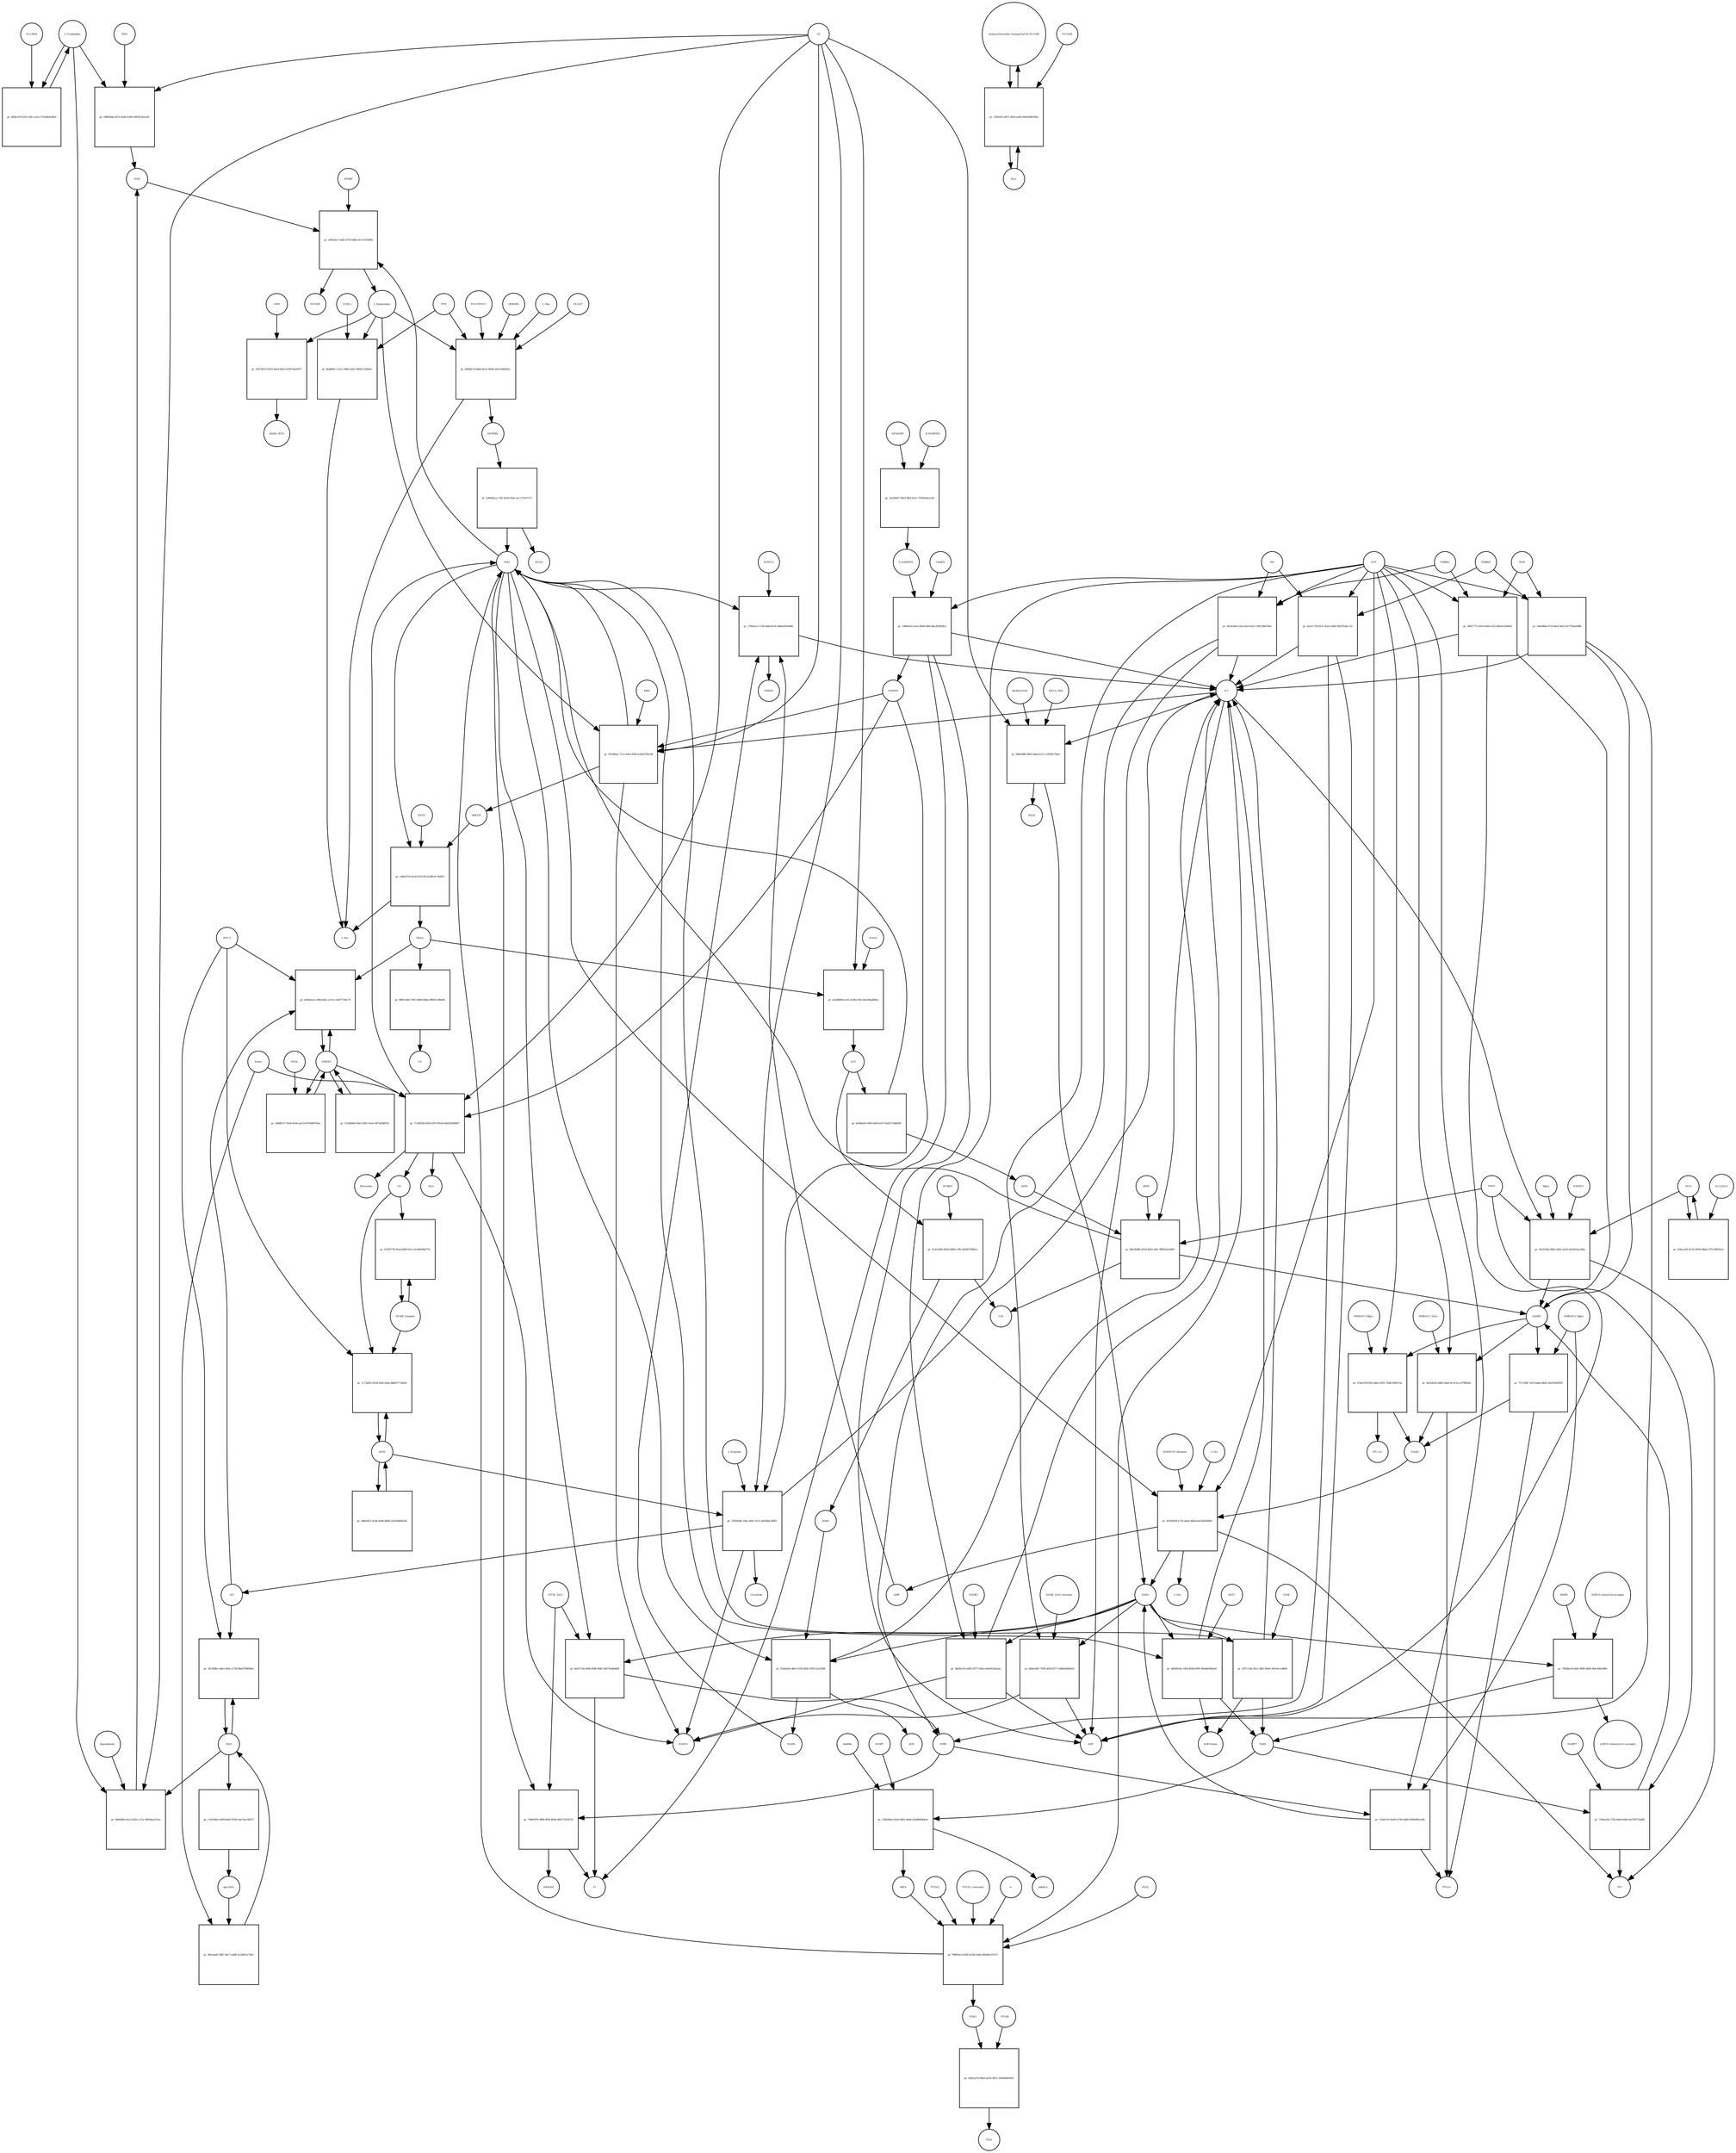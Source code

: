 strict digraph  {
"L-Tryptophan" [annotation="urn_miriam_obo.chebi_CHEBI%3A57912", bipartite=0, cls="simple chemical", fontsize=4, label="L-Tryptophan", shape=circle];
"pr_dfb4c470-4331-45fc-ae1a-f742482b28e9" [annotation="", bipartite=1, cls=process, fontsize=4, label="pr_dfb4c470-4331-45fc-ae1a-f742482b28e9", shape=square];
SLC36A4 [annotation=urn_miriam_uniprot_Q6YBV0, bipartite=0, cls=macromolecule, fontsize=4, label=SLC36A4, shape=circle];
"pr_188f2b6e-d57e-4a94-b308-5963b7eb2a30" [annotation="", bipartite=1, cls=process, fontsize=4, label="pr_188f2b6e-d57e-4a94-b308-5963b7eb2a30", shape=square];
NFK [annotation="urn_miriam_obo.chebi_CHEBI%3A18377", bipartite=0, cls="simple chemical", fontsize=4, label=NFK, shape=circle];
IDO2 [annotation=urn_miriam_uniprot_Q6ZQW0, bipartite=0, cls=macromolecule, fontsize=4, label=IDO2, shape=circle];
O2 [annotation="urn_miriam_obo.chebi_CHEBI%3A15379", bipartite=0, cls="simple chemical", fontsize=4, label=O2, shape=circle];
"pr_fdde680a-0ac5-42b1-a71a-56058aa1f7ae" [annotation="", bipartite=1, cls=process, fontsize=4, label="pr_fdde680a-0ac5-42b1-a71a-56058aa1f7ae", shape=square];
IDO1 [annotation=urn_miriam_uniprot_P14902, bipartite=0, cls=complex, fontsize=4, label=IDO1, shape=circle];
Epacadostat [annotation="", bipartite=0, cls="simple chemical", fontsize=4, label=Epacadostat, shape=circle];
"pr_ef6424a7-3e82-4759-b4fb-2fc1c915fd94" [annotation="", bipartite=1, cls=process, fontsize=4, label="pr_ef6424a7-3e82-4759-b4fb-2fc1c915fd94", shape=square];
"L-Kynurenine" [annotation="urn_miriam_obo.chebi_CHEBI%3A16946", bipartite=0, cls="simple chemical", fontsize=4, label="L-Kynurenine", shape=circle];
AFMID [annotation=urn_miriam_uniprot_Q63HM1, bipartite=0, cls=macromolecule, fontsize=4, label=AFMID, shape=circle];
H2O [annotation="urn_miriam_obo.chebi_CHEBI%3A15377", bipartite=0, cls="simple chemical", fontsize=4, label=H2O, shape=circle];
HCOOH [annotation="urn_miriam_obo.chebi_CHEBI%3A30751", bipartite=0, cls="simple chemical", fontsize=4, label=HCOOH, shape=circle];
"pr_0282bc1f-bda8-4ee2-9646-eb21ed4b43ec" [annotation="", bipartite=1, cls=process, fontsize=4, label="pr_0282bc1f-bda8-4ee2-9646-eb21ed4b43ec", shape=square];
"AP-DOBu" [annotation="urn_miriam_obo.chebi_CHEBI%3A17442", bipartite=0, cls="simple chemical", fontsize=4, label="AP-DOBu", shape=circle];
"PXLP-KYAT1" [annotation="urn_miriam_uniprot_Q16773|urn_miriam_obo.chebi_CHEBI%3A18405", bipartite=0, cls="complex multimer", fontsize=4, label="PXLP-KYAT1", shape=circle];
I3PROPA [annotation="urn_miriam_obo.chebi_CHEBI%3A43580", bipartite=0, cls=macromolecule, fontsize=4, label=I3PROPA, shape=circle];
"L-Phe" [annotation="urn_miriam_obo.chebi_CHEBI%3A58095", bipartite=0, cls="simple chemical", fontsize=4, label="L-Phe", shape=circle];
I3LACT [annotation="urn_miriam_obo.chebi_CHEBI%3A55528", bipartite=0, cls=macromolecule, fontsize=4, label=I3LACT, shape=circle];
PYR [annotation="urn_miriam_obo.chebi_CHEBI%3A15361", bipartite=0, cls="simple chemical", fontsize=4, label=PYR, shape=circle];
"L-Ala" [annotation="urn_miriam_obo.chebi_CHEBI%3A57972", bipartite=0, cls="simple chemical", fontsize=4, label="L-Ala", shape=circle];
"pr_bed8b9c7-e2c2-4df0-ad2a-390d17a2b0a5" [annotation="", bipartite=1, cls=process, fontsize=4, label="pr_bed8b9c7-e2c2-4df0-ad2a-390d17a2b0a5", shape=square];
CCBL2 [annotation=urn_miriam_uniprot_Q6YP21, bipartite=0, cls="macromolecule multimer", fontsize=4, label=CCBL2, shape=circle];
"pr_43802bca-c782-4534-920c-4cc172107217" [annotation="", bipartite=1, cls=process, fontsize=4, label="pr_43802bca-c782-4534-920c-4cc172107217", shape=square];
KYNA [annotation="urn_miriam_obo.chebi_CHEBI%3A18344", bipartite=0, cls="simple chemical", fontsize=4, label=KYNA, shape=circle];
"pr_91b3f4ea-7115-43e0-8366-b2faf150fc48" [annotation="", bipartite=1, cls=process, fontsize=4, label="pr_91b3f4ea-7115-43e0-8366-b2faf150fc48", shape=square];
"3HKYN" [annotation="urn_miriam_obo.chebi_CHEBI%3A17380", bipartite=0, cls="simple chemical", fontsize=4, label="3HKYN", shape=circle];
KMO [annotation=urn_miriam_uniprot_O15229, bipartite=0, cls=macromolecule, fontsize=4, label=KMO, shape=circle];
NADPH [annotation="urn_miriam_obo.chebi_CHEBI%3A16474", bipartite=0, cls="simple chemical", fontsize=4, label=NADPH, shape=circle];
"H+" [annotation="urn_miriam_obo.chebi_CHEBI%3A15378", bipartite=0, cls="simple chemical", fontsize=4, label="H+", shape=circle];
"NADP+" [annotation="urn_miriam_obo.chebi_CHEBI%3A18009", bipartite=0, cls="simple chemical", fontsize=4, label="NADP+", shape=circle];
"pr_c69ad719-9a24-4193-851d-dffc0c7dd2f1" [annotation="", bipartite=1, cls=process, fontsize=4, label="pr_c69ad719-9a24-4193-851d-dffc0c7dd2f1", shape=square];
"3HAA" [annotation="urn_miriam_obo.chebi_CHEBI%3A15793", bipartite=0, cls="simple chemical", fontsize=4, label="3HAA", shape=circle];
KYNU [annotation=urn_miriam_uniprot_Q16719, bipartite=0, cls="macromolecule multimer", fontsize=4, label=KYNU, shape=circle];
"pr_b32d6008-ec41-4c68-b74e-b0a356adfb6e" [annotation="", bipartite=1, cls=process, fontsize=4, label="pr_b32d6008-ec41-4c68-b74e-b0a356adfb6e", shape=square];
ACS [annotation="urn_miriam_obo.chebi_CHEBI%3A29044", bipartite=0, cls="simple chemical", fontsize=4, label=ACS, shape=circle];
HAAO [annotation=urn_miriam_uniprot_P46952, bipartite=0, cls=macromolecule, fontsize=4, label=HAAO, shape=circle];
"pr_3c41e45b-6030-4d80-a782-d450f27846ce" [annotation="", bipartite=1, cls=process, fontsize=4, label="pr_3c41e45b-6030-4d80-a782-d450f27846ce", shape=square];
"2AMA" [annotation="urn_miriam_obo.chebi_CHEBI%3A15745", bipartite=0, cls="simple chemical", fontsize=4, label="2AMA", shape=circle];
ACMSD [annotation=urn_miriam_uniprot_Q8TDX5, bipartite=0, cls="macromolecule multimer", fontsize=4, label=ACMSD, shape=circle];
CO2 [annotation="urn_miriam_obo.chebi_CHEBI%3A16526", bipartite=0, cls="simple chemical", fontsize=4, label=CO2, shape=circle];
"pr_f2a0e63e-d6e3-41f6-98d2-039121ea5f68" [annotation="", bipartite=1, cls=process, fontsize=4, label="pr_f2a0e63e-d6e3-41f6-98d2-039121ea5f68", shape=square];
"2AM" [annotation="urn_miriam_obo.chebi_CHEBI%3A16886", bipartite=0, cls="simple chemical", fontsize=4, label="2AM", shape=circle];
"NAD+" [annotation="urn_miriam_obo.chebi_CHEBI%3A57540", bipartite=0, cls="simple chemical", fontsize=4, label="NAD+", shape=circle];
NADH [annotation="urn_miriam_obo.chebi_CHEBI%3A57945", bipartite=0, cls="simple chemical", fontsize=4, label=NADH, shape=circle];
"pr_fa580a83-e8f4-4d20-b197-6a65374b8269" [annotation="", bipartite=1, cls=process, fontsize=4, label="pr_fa580a83-e8f4-4d20-b197-6a65374b8269", shape=square];
QUIN [annotation="urn_miriam_obo.chebi_CHEBI%3A16675", bipartite=0, cls="simple chemical", fontsize=4, label=QUIN, shape=circle];
"pr_47b79a53-0535-4ae4-b9a3-54397a6e9377" [annotation="", bipartite=1, cls=process, fontsize=4, label="pr_47b79a53-0535-4ae4-b9a3-54397a6e9377", shape=square];
AHR [annotation=urn_miriam_uniprot_P35869, bipartite=0, cls=macromolecule, fontsize=4, label=AHR, shape=circle];
"AHR/L-KYN" [annotation="", bipartite=0, cls=complex, fontsize=4, label="AHR/L-KYN", shape=circle];
"pr_10c58dbc-64a5-4d3c-a739-9bed79969fa0" [annotation="", bipartite=1, cls=process, fontsize=4, label="pr_10c58dbc-64a5-4d3c-a739-9bed79969fa0", shape=square];
NO [annotation="urn_miriam_obo.chebi_CHEBI%3A16480", bipartite=0, cls="simple chemical", fontsize=4, label=NO, shape=circle];
"IFN-G" [annotation=urn_miriam_uniprot_Q14609, bipartite=0, cls=macromolecule, fontsize=4, label="IFN-G", shape=circle];
iNOS [annotation=urn_miriam_uniprot_P35228, bipartite=0, cls=macromolecule, fontsize=4, label=iNOS, shape=circle];
"pr_7c73e9f2-8526-45f6-b28e-8bd93771b85d" [annotation="", bipartite=1, cls=process, fontsize=4, label="pr_7c73e9f2-8526-45f6-b28e-8bd93771b85d", shape=square];
"Nf-KB Complex" [annotation="urn_miriam_uniprot_P19838|urn_miriam_uniprot_Q04206|urn_miriam_uniprot_Q00653", bipartite=0, cls=complex, fontsize=4, label="Nf-KB Complex", shape=circle];
CO [annotation="urn_miriam_obo.chebi_CHEBI%3A17245", bipartite=0, cls="simple chemical", fontsize=4, label=CO, shape=circle];
"L-Arginine" [annotation="urn_miriam_obo.chebi_CHEBI%3A16467", bipartite=0, cls="simple chemical", fontsize=4, label="L-Arginine", shape=circle];
"pr_37b5658f-194a-4491-b27a-dd394ab769f3" [annotation="", bipartite=1, cls=process, fontsize=4, label="pr_37b5658f-194a-4491-b27a-dd394ab769f3", shape=square];
Citrulline [annotation="urn_miriam_obo.chebi_CHEBI%3A16349", bipartite=0, cls="simple chemical", fontsize=4, label=Citrulline, shape=circle];
"pr_9d6e9f21-dc48-4e0b-98bd-32916d66b258" [annotation="", bipartite=1, cls=process, fontsize=4, label="pr_9d6e9f21-dc48-4e0b-98bd-32916d66b258", shape=square];
"pr_c7e0340a-5b99-4a65-870d-3ee7aec9d237" [annotation="", bipartite=1, cls=process, fontsize=4, label="pr_c7e0340a-5b99-4a65-870d-3ee7aec9d237", shape=square];
"apo-IDO1" [annotation=urn_miriam_uniprot_P14902, bipartite=0, cls=macromolecule, fontsize=4, label="apo-IDO1", shape=circle];
"R-NADPHX" [annotation="urn_miriam_obo.chebi_CHEBI%3A64085", bipartite=0, cls="simple chemical", fontsize=4, label="R-NADPHX", shape=circle];
"pr_5aef4497-4455-4ffd-b31c-7d76034cec66" [annotation="", bipartite=1, cls=process, fontsize=4, label="pr_5aef4497-4455-4ffd-b31c-7d76034cec66", shape=square];
"S-NADPHX" [annotation="urn_miriam_obo.chebi_CHEBI%3A64084", bipartite=0, cls="simple chemical", fontsize=4, label="S-NADPHX", shape=circle];
APOA1BP [annotation=urn_miriam_uniprot_O95544, bipartite=0, cls="macromolecule multimer", fontsize=4, label=APOA1BP, shape=circle];
"pr_1906f2e0-2e5a-4994-bf84-dbe3f2f82dc5" [annotation="", bipartite=1, cls=process, fontsize=4, label="pr_1906f2e0-2e5a-4994-bf84-dbe3f2f82dc5", shape=square];
CARKD [annotation=urn_miriam_uniprot_Q8IW45, bipartite=0, cls=macromolecule, fontsize=4, label=CARKD, shape=circle];
ATP [annotation="urn_miriam_obo.chebi_CHEBI%3A30616", bipartite=0, cls="simple chemical", fontsize=4, label=ATP, shape=circle];
ADP [annotation="urn_miriam_obo.chebi_CHEBI%3A456216", bipartite=0, cls="simple chemical", fontsize=4, label=ADP, shape=circle];
Pi [annotation="urn_miriam_obo.chebi_CHEBI%3A18367", bipartite=0, cls="simple chemical", fontsize=4, label=Pi, shape=circle];
"pr_9b09e310-e605-4577-a6fa-a04e8524ea4a" [annotation="", bipartite=1, cls=process, fontsize=4, label="pr_9b09e310-e605-4577-a6fa-a04e8524ea4a", shape=square];
NADK2 [annotation=urn_miriam_uniprot_Q4G0N4, bipartite=0, cls="macromolecule multimer", fontsize=4, label=NADK2, shape=circle];
NAMN [annotation="urn_miriam_obo.chebi_CHEBI%3A15763", bipartite=0, cls="simple chemical", fontsize=4, label=NAMN, shape=circle];
"pr_474e3194-ff65-48a2-9f25-7b461490515e" [annotation="", bipartite=1, cls=process, fontsize=4, label="pr_474e3194-ff65-48a2-9f25-7b461490515e", shape=square];
NAAD [annotation="urn_miriam_obo.chebi_CHEBI%3A18304", bipartite=0, cls="simple chemical", fontsize=4, label=NAAD, shape=circle];
"NMNAT3_Mg2+" [annotation="urn_miriam_uniprot_Q96T66|urn_miriam_obo.chebi_CHEBI%3A18420", bipartite=0, cls="complex multimer", fontsize=4, label="NMNAT3_Mg2+", shape=circle];
"PPi (3-)" [annotation="urn_miriam_obo.chebi_CHEBI%3A33019", bipartite=0, cls="simple chemical", fontsize=4, label="PPi (3-)", shape=circle];
"pr_727c56ff-7a53-4da6-bfb8-1fa02564f369" [annotation="", bipartite=1, cls=process, fontsize=4, label="pr_727c56ff-7a53-4da6-bfb8-1fa02564f369", shape=square];
"NMNAT2_Mg2+" [annotation="urn_miriam_uniprot_Q9BZQ4|urn_miriam_obo.chebi_CHEBI%3A18420", bipartite=0, cls=complex, fontsize=4, label="NMNAT2_Mg2+", shape=circle];
"PPi(3-)" [annotation="urn_miriam_obo.chebi_CHEBI%3A33019", bipartite=0, cls="simple chemical", fontsize=4, label="PPi(3-)", shape=circle];
NAR [annotation="urn_miriam_obo.chebi_CHEBI%3A58527", bipartite=0, cls="simple chemical", fontsize=4, label=NAR, shape=circle];
"pr_3f9a7772-e819-4ef8-a7a5-dfb3c6328495" [annotation="", bipartite=1, cls=process, fontsize=4, label="pr_3f9a7772-e819-4ef8-a7a5-dfb3c6328495", shape=square];
NMRK1 [annotation=urn_miriam_uniprot_Q9NWW6, bipartite=0, cls=macromolecule, fontsize=4, label=NMRK1, shape=circle];
"pr_59a36f8a-073f-46a3-8ef3-d577f5be3688" [annotation="", bipartite=1, cls=process, fontsize=4, label="pr_59a36f8a-073f-46a3-8ef3-d577f5be3688", shape=square];
NMRK2 [annotation=urn_miriam_uniprot_Q9NPI5, bipartite=0, cls=macromolecule, fontsize=4, label=NMRK2, shape=circle];
"pr_4109383d-a710-4ada-9fbd-0ad7ad056985" [annotation="", bipartite=1, cls=process, fontsize=4, label="pr_4109383d-a710-4ada-9fbd-0ad7ad056985", shape=square];
"NADSYN1 hexamer" [annotation=urn_miriam_uniprot_Q6IA69, bipartite=0, cls="macromolecule multimer", fontsize=4, label="NADSYN1 hexamer", shape=circle];
"L-Gln" [annotation="urn_miriam_obo.chebi_CHEBI%3A58359", bipartite=0, cls="simple chemical", fontsize=4, label="L-Gln", shape=circle];
"L-Glu" [annotation="urn_miriam_obo.chebi_CHEBI%3A29985", bipartite=0, cls="simple chemical", fontsize=4, label="L-Glu", shape=circle];
AMP [annotation="urn_miriam_obo.chebi_CHEBI%3A16027", bipartite=0, cls="simple chemical", fontsize=4, label=AMP, shape=circle];
PPi [annotation="urn_miriam_obo.chebi_CHEBI%3A29888", bipartite=0, cls="simple chemical", fontsize=4, label=PPi, shape=circle];
NMN [annotation="urn_miriam_obo.chebi_CHEBI%3A14649", bipartite=0, cls="simple chemical", fontsize=4, label=NMN, shape=circle];
"pr_11b5e07e-be85-4756-9a8b-028e0f85ce00" [annotation="", bipartite=1, cls=process, fontsize=4, label="pr_11b5e07e-be85-4756-9a8b-028e0f85ce00", shape=square];
NR [annotation="urn_miriam_obo.chebi_CHEBI%3A15927", bipartite=0, cls="simple chemical", fontsize=4, label=NR, shape=circle];
"pr_f81d166d-216a-4b19-b2a7-5f013fbb76d1" [annotation="", bipartite=1, cls=process, fontsize=4, label="pr_f81d166d-216a-4b19-b2a7-5f013fbb76d1", shape=square];
"pr_424c1739-d515-42e5-b9d1-892f7f2bcc10" [annotation="", bipartite=1, cls=process, fontsize=4, label="pr_424c1739-d515-42e5-b9d1-892f7f2bcc10", shape=square];
NCA [annotation="urn_miriam_obo.chebi_CHEBI%3A32544", bipartite=0, cls="simple chemical", fontsize=4, label=NCA, shape=circle];
"pr_5b3102de-88e2-4d4c-bad3-de5e05ea24ba" [annotation="", bipartite=1, cls=process, fontsize=4, label="pr_5b3102de-88e2-4d4c-bad3-de5e05ea24ba", shape=square];
NAPRT1 [annotation=urn_miriam_uniprot_Q6XQN6, bipartite=0, cls="macromolecule multimer", fontsize=4, label=NAPRT1, shape=circle];
"Mg2+" [annotation="urn_miriam_obo.chebi_CHEBI%3A18420", bipartite=0, cls="simple chemical", fontsize=4, label="Mg2+", shape=circle];
PRPP [annotation="urn_miriam_obo.chebi_CHEBI%3A17111", bipartite=0, cls="simple chemical", fontsize=4, label=PRPP, shape=circle];
"pr_760bba1b-b64f-4896-8440-0bfc0d4a990c" [annotation="", bipartite=1, cls=process, fontsize=4, label="pr_760bba1b-b64f-4896-8440-0bfc0d4a990c", shape=square];
NAM [annotation="urn_miriam_obo.chebi_CHEBI%3A17154", bipartite=0, cls="simple chemical", fontsize=4, label=NAM, shape=circle];
PARPs [annotation="urn_miriam_uniprot_Q8N5Y8|urn_miriam_uniprot_Q53GL7|urn_miriam_uniprot_Q8IXQ6", bipartite=0, cls=macromolecule, fontsize=4, label=PARPs, shape=circle];
"(ADP-D-ribosyl)(n)-acceptor" [annotation="urn_miriam_obo.chebi_CHEBI%3A133202", bipartite=0, cls="simple chemical", fontsize=4, label="(ADP-D-ribosyl)(n)-acceptor", shape=circle];
"(ADP-D-ribosyl)(n+1)-acceptor" [annotation="urn_miriam_obo.chebi_CHEBI%3A133203", bipartite=0, cls="simple chemical", fontsize=4, label="(ADP-D-ribosyl)(n+1)-acceptor", shape=circle];
"pr_7294ea5b-732b-4b44-840e-8a37f073a909" [annotation="", bipartite=1, cls=process, fontsize=4, label="pr_7294ea5b-732b-4b44-840e-8a37f073a909", shape=square];
NAMPT [annotation=urn_miriam_uniprot_P43490, bipartite=0, cls=macromolecule, fontsize=4, label=NAMPT, shape=circle];
"pr_534639ae-d1de-4961-b464-63a8b0b4dcfa" [annotation="", bipartite=1, cls=process, fontsize=4, label="pr_534639ae-d1de-4961-b464-63a8b0b4dcfa", shape=square];
MNA [annotation="urn_miriam_obo.chebi_CHEBI%3A16797", bipartite=0, cls="simple chemical", fontsize=4, label=MNA, shape=circle];
NNMT [annotation=urn_miriam_uniprot_P40261, bipartite=0, cls=macromolecule, fontsize=4, label=NNMT, shape=circle];
AdoMet [annotation="urn_miriam_obo.chebi_CHEBI%3A15414", bipartite=0, cls="simple chemical", fontsize=4, label=AdoMet, shape=circle];
AdoHcy [annotation="urn_miriam_obo.chebi_CHEBI%3A16680", bipartite=0, cls="simple chemical", fontsize=4, label=AdoHcy, shape=circle];
"pr_98e3b49b-d55d-4b43-a4fc-f8f82e0c6082" [annotation="", bipartite=1, cls=process, fontsize=4, label="pr_98e3b49b-d55d-4b43-a4fc-f8f82e0c6082", shape=square];
QPRT [annotation=urn_miriam_uniprot_Q15274, bipartite=0, cls=macromolecule, fontsize=4, label=QPRT, shape=circle];
"pr_d8a0c861-7099-4f44-8277-e98b4366f4a9" [annotation="", bipartite=1, cls=process, fontsize=4, label="pr_d8a0c861-7099-4f44-8277-e98b4366f4a9", shape=square];
"NADK_Zn2+ tetramer" [annotation="urn_miriam_uniprot_O95544|urn_miriam_obo.chebi_CHEBI%3A29105", bipartite=0, cls="complex multimer", fontsize=4, label="NADK_Zn2+ tetramer", shape=circle];
"pr_d8409c6e-1409-404b-b995-9fa4dd304ed1" [annotation="", bipartite=1, cls=process, fontsize=4, label="pr_d8409c6e-1409-404b-b995-9fa4dd304ed1", shape=square];
"ADP-ribose" [annotation="urn_miriam_obo.chebi_CHEBI%3A57967", bipartite=0, cls="simple chemical", fontsize=4, label="ADP-ribose", shape=circle];
BST1 [annotation=urn_miriam_uniprot_Q10588, bipartite=0, cls="macromolecule multimer", fontsize=4, label=BST1, shape=circle];
"pr_397c134a-fb11-48f1-80e9-3e9c0ccad046" [annotation="", bipartite=1, cls=process, fontsize=4, label="pr_397c134a-fb11-48f1-80e9-3e9c0ccad046", shape=square];
CD38 [annotation=urn_miriam_uniprot_P28907, bipartite=0, cls=macromolecule, fontsize=4, label=CD38, shape=circle];
"dh-beta-NAD" [annotation="urn_miriam_obo.chebi_CHEBI%3A90171|urn_miriam_obo.chebi_CHEBI%3A90174", bipartite=0, cls="simple chemical", fontsize=4, label="dh-beta-NAD", shape=circle];
"pr_94d0389f-9803-4da6-b212-1285ffa7f4a1" [annotation="", bipartite=1, cls=process, fontsize=4, label="pr_94d0389f-9803-4da6-b212-1285ffa7f4a1", shape=square];
H2O2 [annotation="urn_miriam_obo.chebi_CHEBI%3A16240", bipartite=0, cls="simple chemical", fontsize=4, label=H2O2, shape=circle];
RNLS_FAD [annotation="urn_miriam_uniprot_Q5VYX0|urn_miriam_obo.chebi_CHEBI%3A16238", bipartite=0, cls=complex, fontsize=4, label=RNLS_FAD, shape=circle];
"pr_4ad711fd-ef88-4588-9d8c-bd576e4bbfd9" [annotation="", bipartite=1, cls=process, fontsize=4, label="pr_4ad711fd-ef88-4588-9d8c-bd576e4bbfd9", shape=square];
"NT5E_Zn2+" [annotation="urn_miriam_uniprot_P21589|urn_miriam_obo.chebi_CHEBI%3A29105", bipartite=0, cls="complex multimer", fontsize=4, label="NT5E_Zn2+", shape=circle];
"pr_79d05876-4f80-4f38-8b04-d96271934710" [annotation="", bipartite=1, cls=process, fontsize=4, label="pr_79d05876-4f80-4f38-8b04-d96271934710", shape=square];
NRNAM [annotation="urn_miriam_obo.chebi_CHEBI%3A15927", bipartite=0, cls="simple chemical", fontsize=4, label=NRNAM, shape=circle];
"pr_45bca1b5-9c24-4456-8dbd-e707c98592a2" [annotation="", bipartite=1, cls=process, fontsize=4, label="pr_45bca1b5-9c24-4456-8dbd-e707c98592a2", shape=square];
SLC22A13 [annotation=urn_miriam_uniprot_Q9Y226, bipartite=0, cls=macromolecule, fontsize=4, label=SLC22A13, shape=circle];
"pr_37992a11-274b-4fab-8c91-884ee910e98c" [annotation="", bipartite=1, cls=process, fontsize=4, label="pr_37992a11-274b-4fab-8c91-884ee910e98c", shape=square];
NMNH [annotation="urn_miriam_obo.chebi_CHEBI%3A74452", bipartite=0, cls="simple chemical", fontsize=4, label=NMNH, shape=circle];
NUDT12 [annotation=urn_miriam_uniprot_Q9BQG2, bipartite=0, cls=macromolecule, fontsize=4, label=NUDT12, shape=circle];
"pr_9a1b42d3-68b5-4de9-9c3f-fccc47860afc" [annotation="", bipartite=1, cls=process, fontsize=4, label="pr_9a1b42d3-68b5-4de9-9c3f-fccc47860afc", shape=square];
"NMNAT1_Zn2+" [annotation="urn_miriam_uniprot_Q9HAN9|urn_miriam_obo.chebi_CHEBI%3A29105", bipartite=0, cls="complex multimer", fontsize=4, label="NMNAT1_Zn2+", shape=circle];
PGG2 [annotation="urn_miriam_obo.chebi_CHEBI%3A27647", bipartite=0, cls="simple chemical", fontsize=4, label=PGG2, shape=circle];
"pr_99883ac4-e05f-4c4b-b3dd-d560dec97e15" [annotation="", bipartite=1, cls=process, fontsize=4, label="pr_99883ac4-e05f-4c4b-b3dd-d560dec97e15", shape=square];
PGH2 [annotation="urn_miriam_obo.chebi_CHEBI%3A15554", bipartite=0, cls="simple chemical", fontsize=4, label=PGH2, shape=circle];
PTGS2 [annotation=urn_miriam_uniprot_P35354, bipartite=0, cls="macromolecule multimer", fontsize=4, label=PTGS2, shape=circle];
PTCS2_celecoxib [annotation="urn_miriam_uniprot_P35354|urn_miriam_obo.chebi_CHEBI%3A41423", bipartite=0, cls=complex, fontsize=4, label=PTCS2_celecoxib, shape=circle];
"e-" [annotation="urn_miriam_obo.chebi_CHEBI%3A10545", bipartite=0, cls="simple chemical", fontsize=4, label="e-", shape=circle];
"pr_0a61b27d-96a3-4c95-9f33-7e8fd56b595b" [annotation="", bipartite=1, cls=process, fontsize=4, label="pr_0a61b27d-96a3-4c95-9f33-7e8fd56b595b", shape=square];
PGI2 [annotation="urn_miriam_obo.chebi_CHEBI%3A15552", bipartite=0, cls="simple chemical", fontsize=4, label=PGI2, shape=circle];
PTGIS [annotation=urn_miriam_uniprot_Q16647, bipartite=0, cls=macromolecule, fontsize=4, label=PTGIS, shape=circle];
"monocarboxylates transported by SLC5A8" [annotation="", bipartite=0, cls="simple chemical", fontsize=4, label="monocarboxylates transported by SLC5A8", shape=circle];
"pr_21ffe652-d97c-4f5d-ae89-450e568b780a" [annotation="", bipartite=1, cls=process, fontsize=4, label="pr_21ffe652-d97c-4f5d-ae89-450e568b780a", shape=square];
SLC5A8 [annotation=urn_miriam_uniprot_Q8N695, bipartite=0, cls=macromolecule, fontsize=4, label=SLC5A8, shape=circle];
"Na+" [annotation="urn_miriam_obo.chebi_CHEBI%3A29101", bipartite=0, cls="simple chemical", fontsize=4, label="Na+", shape=circle];
HMOX1 [annotation="", bipartite=0, cls=macromolecule, fontsize=4, label=HMOX1, shape=circle];
"pr_b39ee6ca-c980-465c-a7cb-c16d777d4c79" [annotation="", bipartite=1, cls=process, fontsize=4, label="pr_b39ee6ca-c980-465c-a7cb-c16d777d4c79", shape=square];
"pr_515d460d-39a3-4381-91ee-0875afbff551" [annotation="", bipartite=1, cls=process, fontsize=4, label="pr_515d460d-39a3-4381-91ee-0875afbff551", shape=square];
Heme [annotation="urn_miriam_obo.chebi_CHEBI%3A30413", bipartite=0, cls="simple chemical", fontsize=4, label=Heme, shape=circle];
"pr_7139282b-f454-43f3-993d-b36d25049087" [annotation="", bipartite=1, cls=process, fontsize=4, label="pr_7139282b-f454-43f3-993d-b36d25049087", shape=square];
Biliverdin [annotation="urn_miriam_obo.chebi_CHEBI%3A17033", bipartite=0, cls="simple chemical", fontsize=4, label=Biliverdin, shape=circle];
"Fe2+" [annotation="urn_miriam_obo.chebi_CHEBI%3A29033", bipartite=0, cls="simple chemical", fontsize=4, label="Fe2+", shape=circle];
"pr_26d8fc57-5fe8-4cbb-aa23-a970369f76e4" [annotation="", bipartite=1, cls=process, fontsize=4, label="pr_26d8fc57-5fe8-4cbb-aa23-a970369f76e4", shape=square];
Orf3a [annotation="urn_miriam_ncbiprotein_BCD58754|urn_miriam_uniprot_P0DTC3", bipartite=0, cls=macromolecule, fontsize=4, label=Orf3a, shape=circle];
"pr_41305778-81ad-4bf9-81e1-bc586e8b6710" [annotation="", bipartite=1, cls=process, fontsize=4, label="pr_41305778-81ad-4bf9-81e1-bc586e8b6710", shape=square];
"pr_99e2aad1-fdb7-4ac7-add8-3e3a851a7a63" [annotation="", bipartite=1, cls=process, fontsize=4, label="pr_99e2aad1-fdb7-4ac7-add8-3e3a851a7a63", shape=square];
"pr_8983c58d-7967-4609-b9da-f98567c08e8b" [annotation="", bipartite=1, cls="omitted process", fontsize=4, label="pr_8983c58d-7967-4609-b9da-f98567c08e8b", shape=square];
CA [annotation="", bipartite=0, cls="simple chemical", fontsize=4, label=CA, shape=circle];
"L-Tryptophan" -> "pr_dfb4c470-4331-45fc-ae1a-f742482b28e9"  [annotation="", interaction_type=consumption];
"L-Tryptophan" -> "pr_188f2b6e-d57e-4a94-b308-5963b7eb2a30"  [annotation="", interaction_type=consumption];
"L-Tryptophan" -> "pr_fdde680a-0ac5-42b1-a71a-56058aa1f7ae"  [annotation="", interaction_type=consumption];
"pr_dfb4c470-4331-45fc-ae1a-f742482b28e9" -> "L-Tryptophan"  [annotation="", interaction_type=production];
SLC36A4 -> "pr_dfb4c470-4331-45fc-ae1a-f742482b28e9"  [annotation="", interaction_type=catalysis];
"pr_188f2b6e-d57e-4a94-b308-5963b7eb2a30" -> NFK  [annotation="", interaction_type=production];
NFK -> "pr_ef6424a7-3e82-4759-b4fb-2fc1c915fd94"  [annotation="", interaction_type=consumption];
IDO2 -> "pr_188f2b6e-d57e-4a94-b308-5963b7eb2a30"  [annotation="", interaction_type=catalysis];
O2 -> "pr_188f2b6e-d57e-4a94-b308-5963b7eb2a30"  [annotation="", interaction_type=consumption];
O2 -> "pr_fdde680a-0ac5-42b1-a71a-56058aa1f7ae"  [annotation="", interaction_type=consumption];
O2 -> "pr_91b3f4ea-7115-43e0-8366-b2faf150fc48"  [annotation="", interaction_type=consumption];
O2 -> "pr_b32d6008-ec41-4c68-b74e-b0a356adfb6e"  [annotation="", interaction_type=consumption];
O2 -> "pr_37b5658f-194a-4491-b27a-dd394ab769f3"  [annotation="", interaction_type=consumption];
O2 -> "pr_94d0389f-9803-4da6-b212-1285ffa7f4a1"  [annotation="", interaction_type=consumption];
O2 -> "pr_7139282b-f454-43f3-993d-b36d25049087"  [annotation="", interaction_type=consumption];
"pr_fdde680a-0ac5-42b1-a71a-56058aa1f7ae" -> NFK  [annotation="", interaction_type=production];
IDO1 -> "pr_fdde680a-0ac5-42b1-a71a-56058aa1f7ae"  [annotation="urn_miriam_pubmed_29531094|urn_miriam_pubmed_28523098|urn_miriam_pubmed_30338242|urn_miriam_pubmed_32292563", interaction_type=catalysis];
IDO1 -> "pr_10c58dbc-64a5-4d3c-a739-9bed79969fa0"  [annotation="", interaction_type=consumption];
IDO1 -> "pr_c7e0340a-5b99-4a65-870d-3ee7aec9d237"  [annotation="", interaction_type=consumption];
Epacadostat -> "pr_fdde680a-0ac5-42b1-a71a-56058aa1f7ae"  [annotation="urn_miriam_pubmed_29531094|urn_miriam_pubmed_28523098|urn_miriam_pubmed_30338242|urn_miriam_pubmed_32292563", interaction_type=inhibition];
"pr_ef6424a7-3e82-4759-b4fb-2fc1c915fd94" -> "L-Kynurenine"  [annotation="", interaction_type=production];
"pr_ef6424a7-3e82-4759-b4fb-2fc1c915fd94" -> HCOOH  [annotation="", interaction_type=production];
"L-Kynurenine" -> "pr_0282bc1f-bda8-4ee2-9646-eb21ed4b43ec"  [annotation="", interaction_type=consumption];
"L-Kynurenine" -> "pr_bed8b9c7-e2c2-4df0-ad2a-390d17a2b0a5"  [annotation="", interaction_type=consumption];
"L-Kynurenine" -> "pr_91b3f4ea-7115-43e0-8366-b2faf150fc48"  [annotation="", interaction_type=consumption];
"L-Kynurenine" -> "pr_47b79a53-0535-4ae4-b9a3-54397a6e9377"  [annotation="", interaction_type=consumption];
AFMID -> "pr_ef6424a7-3e82-4759-b4fb-2fc1c915fd94"  [annotation=urn_miriam_pubmed_29531094, interaction_type=catalysis];
H2O -> "pr_ef6424a7-3e82-4759-b4fb-2fc1c915fd94"  [annotation="", interaction_type=consumption];
H2O -> "pr_c69ad719-9a24-4193-851d-dffc0c7dd2f1"  [annotation="", interaction_type=consumption];
H2O -> "pr_f2a0e63e-d6e3-41f6-98d2-039121ea5f68"  [annotation="", interaction_type=consumption];
H2O -> "pr_4109383d-a710-4ada-9fbd-0ad7ad056985"  [annotation="", interaction_type=consumption];
H2O -> "pr_d8409c6e-1409-404b-b995-9fa4dd304ed1"  [annotation="", interaction_type=consumption];
H2O -> "pr_397c134a-fb11-48f1-80e9-3e9c0ccad046"  [annotation="", interaction_type=consumption];
H2O -> "pr_4ad711fd-ef88-4588-9d8c-bd576e4bbfd9"  [annotation="", interaction_type=consumption];
H2O -> "pr_79d05876-4f80-4f38-8b04-d96271934710"  [annotation="", interaction_type=consumption];
H2O -> "pr_37992a11-274b-4fab-8c91-884ee910e98c"  [annotation="", interaction_type=consumption];
"pr_0282bc1f-bda8-4ee2-9646-eb21ed4b43ec" -> "AP-DOBu"  [annotation="", interaction_type=production];
"pr_0282bc1f-bda8-4ee2-9646-eb21ed4b43ec" -> "L-Ala"  [annotation="", interaction_type=production];
"AP-DOBu" -> "pr_43802bca-c782-4534-920c-4cc172107217"  [annotation="", interaction_type=consumption];
"PXLP-KYAT1" -> "pr_0282bc1f-bda8-4ee2-9646-eb21ed4b43ec"  [annotation="", interaction_type=catalysis];
I3PROPA -> "pr_0282bc1f-bda8-4ee2-9646-eb21ed4b43ec"  [annotation="", interaction_type=inhibition];
"L-Phe" -> "pr_0282bc1f-bda8-4ee2-9646-eb21ed4b43ec"  [annotation="", interaction_type=inhibition];
I3LACT -> "pr_0282bc1f-bda8-4ee2-9646-eb21ed4b43ec"  [annotation="", interaction_type=inhibition];
PYR -> "pr_0282bc1f-bda8-4ee2-9646-eb21ed4b43ec"  [annotation="", interaction_type=consumption];
PYR -> "pr_bed8b9c7-e2c2-4df0-ad2a-390d17a2b0a5"  [annotation="", interaction_type=consumption];
"pr_bed8b9c7-e2c2-4df0-ad2a-390d17a2b0a5" -> "L-Ala"  [annotation="", interaction_type=production];
CCBL2 -> "pr_bed8b9c7-e2c2-4df0-ad2a-390d17a2b0a5"  [annotation="", interaction_type=catalysis];
"pr_43802bca-c782-4534-920c-4cc172107217" -> KYNA  [annotation="", interaction_type=production];
"pr_43802bca-c782-4534-920c-4cc172107217" -> H2O  [annotation="", interaction_type=production];
"pr_91b3f4ea-7115-43e0-8366-b2faf150fc48" -> "3HKYN"  [annotation="", interaction_type=production];
"pr_91b3f4ea-7115-43e0-8366-b2faf150fc48" -> H2O  [annotation="", interaction_type=production];
"pr_91b3f4ea-7115-43e0-8366-b2faf150fc48" -> "NADP+"  [annotation="", interaction_type=production];
"3HKYN" -> "pr_c69ad719-9a24-4193-851d-dffc0c7dd2f1"  [annotation="", interaction_type=consumption];
KMO -> "pr_91b3f4ea-7115-43e0-8366-b2faf150fc48"  [annotation="", interaction_type=catalysis];
NADPH -> "pr_91b3f4ea-7115-43e0-8366-b2faf150fc48"  [annotation="", interaction_type=consumption];
NADPH -> "pr_37b5658f-194a-4491-b27a-dd394ab769f3"  [annotation="", interaction_type=consumption];
NADPH -> "pr_7139282b-f454-43f3-993d-b36d25049087"  [annotation="", interaction_type=consumption];
"H+" -> "pr_91b3f4ea-7115-43e0-8366-b2faf150fc48"  [annotation="", interaction_type=consumption];
"H+" -> "pr_5b3102de-88e2-4d4c-bad3-de5e05ea24ba"  [annotation="", interaction_type=consumption];
"H+" -> "pr_98e3b49b-d55d-4b43-a4fc-f8f82e0c6082"  [annotation="", interaction_type=consumption];
"H+" -> "pr_94d0389f-9803-4da6-b212-1285ffa7f4a1"  [annotation="", interaction_type=consumption];
"H+" -> "pr_99883ac4-e05f-4c4b-b3dd-d560dec97e15"  [annotation="", interaction_type=consumption];
"pr_c69ad719-9a24-4193-851d-dffc0c7dd2f1" -> "3HAA"  [annotation="", interaction_type=production];
"pr_c69ad719-9a24-4193-851d-dffc0c7dd2f1" -> "L-Ala"  [annotation="", interaction_type=production];
"3HAA" -> "pr_b32d6008-ec41-4c68-b74e-b0a356adfb6e"  [annotation="", interaction_type=consumption];
"3HAA" -> "pr_b39ee6ca-c980-465c-a7cb-c16d777d4c79"  [annotation="urn_miriam_pubmed_15249210|urn_miriam_pubmed_11287117|urn_miriam_pubmed_12706494", interaction_type=catalysis];
"3HAA" -> "pr_8983c58d-7967-4609-b9da-f98567c08e8b"  [annotation="", interaction_type=consumption];
KYNU -> "pr_c69ad719-9a24-4193-851d-dffc0c7dd2f1"  [annotation="", interaction_type=catalysis];
"pr_b32d6008-ec41-4c68-b74e-b0a356adfb6e" -> ACS  [annotation="", interaction_type=production];
ACS -> "pr_3c41e45b-6030-4d80-a782-d450f27846ce"  [annotation="", interaction_type=consumption];
ACS -> "pr_fa580a83-e8f4-4d20-b197-6a65374b8269"  [annotation="", interaction_type=consumption];
HAAO -> "pr_b32d6008-ec41-4c68-b74e-b0a356adfb6e"  [annotation="", interaction_type=catalysis];
"pr_3c41e45b-6030-4d80-a782-d450f27846ce" -> "2AMA"  [annotation="", interaction_type=production];
"pr_3c41e45b-6030-4d80-a782-d450f27846ce" -> CO2  [annotation="", interaction_type=production];
"2AMA" -> "pr_f2a0e63e-d6e3-41f6-98d2-039121ea5f68"  [annotation="", interaction_type=consumption];
ACMSD -> "pr_3c41e45b-6030-4d80-a782-d450f27846ce"  [annotation="", interaction_type=catalysis];
"pr_f2a0e63e-d6e3-41f6-98d2-039121ea5f68" -> "2AM"  [annotation="", interaction_type=production];
"pr_f2a0e63e-d6e3-41f6-98d2-039121ea5f68" -> NADH  [annotation="", interaction_type=production];
"pr_f2a0e63e-d6e3-41f6-98d2-039121ea5f68" -> "H+"  [annotation="", interaction_type=production];
"NAD+" -> "pr_f2a0e63e-d6e3-41f6-98d2-039121ea5f68"  [annotation="", interaction_type=consumption];
"NAD+" -> "pr_9b09e310-e605-4577-a6fa-a04e8524ea4a"  [annotation="", interaction_type=consumption];
"NAD+" -> "pr_760bba1b-b64f-4896-8440-0bfc0d4a990c"  [annotation="", interaction_type=consumption];
"NAD+" -> "pr_d8a0c861-7099-4f44-8277-e98b4366f4a9"  [annotation="", interaction_type=consumption];
"NAD+" -> "pr_d8409c6e-1409-404b-b995-9fa4dd304ed1"  [annotation="", interaction_type=consumption];
"NAD+" -> "pr_397c134a-fb11-48f1-80e9-3e9c0ccad046"  [annotation="", interaction_type=consumption];
"NAD+" -> "pr_4ad711fd-ef88-4588-9d8c-bd576e4bbfd9"  [annotation="", interaction_type=consumption];
NADH -> "pr_37992a11-274b-4fab-8c91-884ee910e98c"  [annotation="", interaction_type=consumption];
"pr_fa580a83-e8f4-4d20-b197-6a65374b8269" -> QUIN  [annotation="", interaction_type=production];
"pr_fa580a83-e8f4-4d20-b197-6a65374b8269" -> H2O  [annotation="", interaction_type=production];
QUIN -> "pr_98e3b49b-d55d-4b43-a4fc-f8f82e0c6082"  [annotation="", interaction_type=consumption];
"pr_47b79a53-0535-4ae4-b9a3-54397a6e9377" -> "AHR/L-KYN"  [annotation="", interaction_type=production];
AHR -> "pr_47b79a53-0535-4ae4-b9a3-54397a6e9377"  [annotation="", interaction_type=consumption];
"pr_10c58dbc-64a5-4d3c-a739-9bed79969fa0" -> IDO1  [annotation="", interaction_type=production];
NO -> "pr_10c58dbc-64a5-4d3c-a739-9bed79969fa0"  [annotation="urn_miriam_pubmed_23476103|urn_miriam_pubmed_15249210|urn_miriam_pubmed_9126284", interaction_type=inhibition];
NO -> "pr_b39ee6ca-c980-465c-a7cb-c16d777d4c79"  [annotation="urn_miriam_pubmed_15249210|urn_miriam_pubmed_11287117|urn_miriam_pubmed_12706494", interaction_type=catalysis];
"IFN-G" -> "pr_10c58dbc-64a5-4d3c-a739-9bed79969fa0"  [annotation="urn_miriam_pubmed_23476103|urn_miriam_pubmed_15249210|urn_miriam_pubmed_9126284", interaction_type=catalysis];
"IFN-G" -> "pr_7c73e9f2-8526-45f6-b28e-8bd93771b85d"  [annotation="urn_miriam_pubmed_9126284|urn_miriam_pubmed_15249210", interaction_type=catalysis];
"IFN-G" -> "pr_b39ee6ca-c980-465c-a7cb-c16d777d4c79"  [annotation="urn_miriam_pubmed_15249210|urn_miriam_pubmed_11287117|urn_miriam_pubmed_12706494", interaction_type=catalysis];
iNOS -> "pr_7c73e9f2-8526-45f6-b28e-8bd93771b85d"  [annotation="", interaction_type=consumption];
iNOS -> "pr_37b5658f-194a-4491-b27a-dd394ab769f3"  [annotation="urn_miriam_pubmed_15249210|urn_miriam_pubmed_11463332", interaction_type=catalysis];
iNOS -> "pr_9d6e9f21-dc48-4e0b-98bd-32916d66b258"  [annotation="", interaction_type=consumption];
"pr_7c73e9f2-8526-45f6-b28e-8bd93771b85d" -> iNOS  [annotation="", interaction_type=production];
"Nf-KB Complex" -> "pr_7c73e9f2-8526-45f6-b28e-8bd93771b85d"  [annotation="urn_miriam_pubmed_9126284|urn_miriam_pubmed_15249210", interaction_type=catalysis];
"Nf-KB Complex" -> "pr_41305778-81ad-4bf9-81e1-bc586e8b6710"  [annotation="", interaction_type=consumption];
CO -> "pr_7c73e9f2-8526-45f6-b28e-8bd93771b85d"  [annotation="urn_miriam_pubmed_9126284|urn_miriam_pubmed_15249210", interaction_type=inhibition];
CO -> "pr_41305778-81ad-4bf9-81e1-bc586e8b6710"  [annotation=urn_miriam_pubmed_15249210, interaction_type=inhibition];
"L-Arginine" -> "pr_37b5658f-194a-4491-b27a-dd394ab769f3"  [annotation="", interaction_type=consumption];
"pr_37b5658f-194a-4491-b27a-dd394ab769f3" -> Citrulline  [annotation="", interaction_type=production];
"pr_37b5658f-194a-4491-b27a-dd394ab769f3" -> "NADP+"  [annotation="", interaction_type=production];
"pr_37b5658f-194a-4491-b27a-dd394ab769f3" -> "H+"  [annotation="", interaction_type=production];
"pr_37b5658f-194a-4491-b27a-dd394ab769f3" -> NO  [annotation="", interaction_type=production];
"pr_9d6e9f21-dc48-4e0b-98bd-32916d66b258" -> iNOS  [annotation="", interaction_type=production];
"pr_c7e0340a-5b99-4a65-870d-3ee7aec9d237" -> "apo-IDO1"  [annotation="", interaction_type=production];
"apo-IDO1" -> "pr_99e2aad1-fdb7-4ac7-add8-3e3a851a7a63"  [annotation="", interaction_type=consumption];
"R-NADPHX" -> "pr_5aef4497-4455-4ffd-b31c-7d76034cec66"  [annotation="", interaction_type=consumption];
"pr_5aef4497-4455-4ffd-b31c-7d76034cec66" -> "S-NADPHX"  [annotation="", interaction_type=production];
"S-NADPHX" -> "pr_1906f2e0-2e5a-4994-bf84-dbe3f2f82dc5"  [annotation="", interaction_type=consumption];
APOA1BP -> "pr_5aef4497-4455-4ffd-b31c-7d76034cec66"  [annotation="", interaction_type=catalysis];
"pr_1906f2e0-2e5a-4994-bf84-dbe3f2f82dc5" -> NADPH  [annotation="", interaction_type=production];
"pr_1906f2e0-2e5a-4994-bf84-dbe3f2f82dc5" -> ADP  [annotation="", interaction_type=production];
"pr_1906f2e0-2e5a-4994-bf84-dbe3f2f82dc5" -> "H+"  [annotation="", interaction_type=production];
"pr_1906f2e0-2e5a-4994-bf84-dbe3f2f82dc5" -> Pi  [annotation="", interaction_type=production];
CARKD -> "pr_1906f2e0-2e5a-4994-bf84-dbe3f2f82dc5"  [annotation="", interaction_type=catalysis];
ATP -> "pr_1906f2e0-2e5a-4994-bf84-dbe3f2f82dc5"  [annotation="", interaction_type=consumption];
ATP -> "pr_9b09e310-e605-4577-a6fa-a04e8524ea4a"  [annotation="", interaction_type=consumption];
ATP -> "pr_474e3194-ff65-48a2-9f25-7b461490515e"  [annotation="", interaction_type=consumption];
ATP -> "pr_3f9a7772-e819-4ef8-a7a5-dfb3c6328495"  [annotation="", interaction_type=consumption];
ATP -> "pr_59a36f8a-073f-46a3-8ef3-d577f5be3688"  [annotation="", interaction_type=consumption];
ATP -> "pr_4109383d-a710-4ada-9fbd-0ad7ad056985"  [annotation="", interaction_type=consumption];
ATP -> "pr_11b5e07e-be85-4756-9a8b-028e0f85ce00"  [annotation="", interaction_type=consumption];
ATP -> "pr_f81d166d-216a-4b19-b2a7-5f013fbb76d1"  [annotation="", interaction_type=consumption];
ATP -> "pr_424c1739-d515-42e5-b9d1-892f7f2bcc10"  [annotation="", interaction_type=consumption];
ATP -> "pr_d8a0c861-7099-4f44-8277-e98b4366f4a9"  [annotation="", interaction_type=consumption];
ATP -> "pr_9a1b42d3-68b5-4de9-9c3f-fccc47860afc"  [annotation="", interaction_type=consumption];
"pr_9b09e310-e605-4577-a6fa-a04e8524ea4a" -> "NADP+"  [annotation="", interaction_type=production];
"pr_9b09e310-e605-4577-a6fa-a04e8524ea4a" -> ADP  [annotation="", interaction_type=production];
"pr_9b09e310-e605-4577-a6fa-a04e8524ea4a" -> "H+"  [annotation="", interaction_type=production];
NADK2 -> "pr_9b09e310-e605-4577-a6fa-a04e8524ea4a"  [annotation="", interaction_type=catalysis];
NAMN -> "pr_474e3194-ff65-48a2-9f25-7b461490515e"  [annotation="", interaction_type=consumption];
NAMN -> "pr_727c56ff-7a53-4da6-bfb8-1fa02564f369"  [annotation="", interaction_type=consumption];
NAMN -> "pr_9a1b42d3-68b5-4de9-9c3f-fccc47860afc"  [annotation="", interaction_type=consumption];
"pr_474e3194-ff65-48a2-9f25-7b461490515e" -> NAAD  [annotation="", interaction_type=production];
"pr_474e3194-ff65-48a2-9f25-7b461490515e" -> "PPi (3-)"  [annotation="", interaction_type=production];
NAAD -> "pr_4109383d-a710-4ada-9fbd-0ad7ad056985"  [annotation="", interaction_type=consumption];
"NMNAT3_Mg2+" -> "pr_474e3194-ff65-48a2-9f25-7b461490515e"  [annotation="", interaction_type=catalysis];
"pr_727c56ff-7a53-4da6-bfb8-1fa02564f369" -> NAAD  [annotation="", interaction_type=production];
"pr_727c56ff-7a53-4da6-bfb8-1fa02564f369" -> "PPi(3-)"  [annotation="", interaction_type=production];
"NMNAT2_Mg2+" -> "pr_727c56ff-7a53-4da6-bfb8-1fa02564f369"  [annotation="", interaction_type=catalysis];
"NMNAT2_Mg2+" -> "pr_11b5e07e-be85-4756-9a8b-028e0f85ce00"  [annotation="", interaction_type=catalysis];
NAR -> "pr_3f9a7772-e819-4ef8-a7a5-dfb3c6328495"  [annotation="", interaction_type=consumption];
NAR -> "pr_59a36f8a-073f-46a3-8ef3-d577f5be3688"  [annotation="", interaction_type=consumption];
"pr_3f9a7772-e819-4ef8-a7a5-dfb3c6328495" -> NAMN  [annotation="", interaction_type=production];
"pr_3f9a7772-e819-4ef8-a7a5-dfb3c6328495" -> "H+"  [annotation="", interaction_type=production];
"pr_3f9a7772-e819-4ef8-a7a5-dfb3c6328495" -> ADP  [annotation="", interaction_type=production];
NMRK1 -> "pr_3f9a7772-e819-4ef8-a7a5-dfb3c6328495"  [annotation="", interaction_type=catalysis];
NMRK1 -> "pr_f81d166d-216a-4b19-b2a7-5f013fbb76d1"  [annotation="", interaction_type=catalysis];
"pr_59a36f8a-073f-46a3-8ef3-d577f5be3688" -> NAMN  [annotation="", interaction_type=production];
"pr_59a36f8a-073f-46a3-8ef3-d577f5be3688" -> "H+"  [annotation="", interaction_type=production];
"pr_59a36f8a-073f-46a3-8ef3-d577f5be3688" -> ADP  [annotation="", interaction_type=production];
NMRK2 -> "pr_59a36f8a-073f-46a3-8ef3-d577f5be3688"  [annotation="", interaction_type=catalysis];
NMRK2 -> "pr_424c1739-d515-42e5-b9d1-892f7f2bcc10"  [annotation="", interaction_type=catalysis];
"pr_4109383d-a710-4ada-9fbd-0ad7ad056985" -> "NAD+"  [annotation="", interaction_type=production];
"pr_4109383d-a710-4ada-9fbd-0ad7ad056985" -> "L-Glu"  [annotation="", interaction_type=production];
"pr_4109383d-a710-4ada-9fbd-0ad7ad056985" -> AMP  [annotation="", interaction_type=production];
"pr_4109383d-a710-4ada-9fbd-0ad7ad056985" -> PPi  [annotation="", interaction_type=production];
"NADSYN1 hexamer" -> "pr_4109383d-a710-4ada-9fbd-0ad7ad056985"  [annotation="", interaction_type=catalysis];
"L-Gln" -> "pr_4109383d-a710-4ada-9fbd-0ad7ad056985"  [annotation="", interaction_type=consumption];
AMP -> "pr_37992a11-274b-4fab-8c91-884ee910e98c"  [annotation="", interaction_type=consumption];
NMN -> "pr_11b5e07e-be85-4756-9a8b-028e0f85ce00"  [annotation="", interaction_type=consumption];
NMN -> "pr_79d05876-4f80-4f38-8b04-d96271934710"  [annotation="", interaction_type=consumption];
"pr_11b5e07e-be85-4756-9a8b-028e0f85ce00" -> "NAD+"  [annotation="", interaction_type=production];
"pr_11b5e07e-be85-4756-9a8b-028e0f85ce00" -> "PPi(3-)"  [annotation="", interaction_type=production];
NR -> "pr_f81d166d-216a-4b19-b2a7-5f013fbb76d1"  [annotation="", interaction_type=consumption];
NR -> "pr_424c1739-d515-42e5-b9d1-892f7f2bcc10"  [annotation="", interaction_type=consumption];
"pr_f81d166d-216a-4b19-b2a7-5f013fbb76d1" -> NMN  [annotation="", interaction_type=production];
"pr_f81d166d-216a-4b19-b2a7-5f013fbb76d1" -> ADP  [annotation="", interaction_type=production];
"pr_f81d166d-216a-4b19-b2a7-5f013fbb76d1" -> "H+"  [annotation="", interaction_type=production];
"pr_424c1739-d515-42e5-b9d1-892f7f2bcc10" -> NMN  [annotation="", interaction_type=production];
"pr_424c1739-d515-42e5-b9d1-892f7f2bcc10" -> ADP  [annotation="", interaction_type=production];
"pr_424c1739-d515-42e5-b9d1-892f7f2bcc10" -> "H+"  [annotation="", interaction_type=production];
NCA -> "pr_5b3102de-88e2-4d4c-bad3-de5e05ea24ba"  [annotation="", interaction_type=consumption];
NCA -> "pr_45bca1b5-9c24-4456-8dbd-e707c98592a2"  [annotation="", interaction_type=consumption];
"pr_5b3102de-88e2-4d4c-bad3-de5e05ea24ba" -> NAMN  [annotation="", interaction_type=production];
"pr_5b3102de-88e2-4d4c-bad3-de5e05ea24ba" -> PPi  [annotation="", interaction_type=production];
NAPRT1 -> "pr_5b3102de-88e2-4d4c-bad3-de5e05ea24ba"  [annotation="", interaction_type=catalysis];
"Mg2+" -> "pr_5b3102de-88e2-4d4c-bad3-de5e05ea24ba"  [annotation="", interaction_type=stimulation];
PRPP -> "pr_5b3102de-88e2-4d4c-bad3-de5e05ea24ba"  [annotation="", interaction_type=consumption];
PRPP -> "pr_7294ea5b-732b-4b44-840e-8a37f073a909"  [annotation="", interaction_type=consumption];
PRPP -> "pr_98e3b49b-d55d-4b43-a4fc-f8f82e0c6082"  [annotation="", interaction_type=consumption];
"pr_760bba1b-b64f-4896-8440-0bfc0d4a990c" -> NAM  [annotation="", interaction_type=production];
"pr_760bba1b-b64f-4896-8440-0bfc0d4a990c" -> "(ADP-D-ribosyl)(n+1)-acceptor"  [annotation="", interaction_type=production];
NAM -> "pr_7294ea5b-732b-4b44-840e-8a37f073a909"  [annotation="", interaction_type=consumption];
NAM -> "pr_534639ae-d1de-4961-b464-63a8b0b4dcfa"  [annotation="", interaction_type=consumption];
PARPs -> "pr_760bba1b-b64f-4896-8440-0bfc0d4a990c"  [annotation="", interaction_type=catalysis];
"(ADP-D-ribosyl)(n)-acceptor" -> "pr_760bba1b-b64f-4896-8440-0bfc0d4a990c"  [annotation="", interaction_type=consumption];
"pr_7294ea5b-732b-4b44-840e-8a37f073a909" -> PPi  [annotation="", interaction_type=production];
"pr_7294ea5b-732b-4b44-840e-8a37f073a909" -> NAMN  [annotation="", interaction_type=production];
NAMPT -> "pr_7294ea5b-732b-4b44-840e-8a37f073a909"  [annotation="", interaction_type=catalysis];
"pr_534639ae-d1de-4961-b464-63a8b0b4dcfa" -> MNA  [annotation="", interaction_type=production];
"pr_534639ae-d1de-4961-b464-63a8b0b4dcfa" -> AdoHcy  [annotation="", interaction_type=production];
MNA -> "pr_99883ac4-e05f-4c4b-b3dd-d560dec97e15"  [annotation="", interaction_type=stimulation];
NNMT -> "pr_534639ae-d1de-4961-b464-63a8b0b4dcfa"  [annotation="", interaction_type=catalysis];
AdoMet -> "pr_534639ae-d1de-4961-b464-63a8b0b4dcfa"  [annotation="", interaction_type=consumption];
"pr_98e3b49b-d55d-4b43-a4fc-f8f82e0c6082" -> NAMN  [annotation="", interaction_type=production];
"pr_98e3b49b-d55d-4b43-a4fc-f8f82e0c6082" -> CO2  [annotation="", interaction_type=production];
"pr_98e3b49b-d55d-4b43-a4fc-f8f82e0c6082" -> H2O  [annotation="", interaction_type=production];
QPRT -> "pr_98e3b49b-d55d-4b43-a4fc-f8f82e0c6082"  [annotation="", interaction_type=catalysis];
"pr_d8a0c861-7099-4f44-8277-e98b4366f4a9" -> "NADP+"  [annotation="", interaction_type=production];
"pr_d8a0c861-7099-4f44-8277-e98b4366f4a9" -> ADP  [annotation="", interaction_type=production];
"NADK_Zn2+ tetramer" -> "pr_d8a0c861-7099-4f44-8277-e98b4366f4a9"  [annotation="", interaction_type=catalysis];
"pr_d8409c6e-1409-404b-b995-9fa4dd304ed1" -> "ADP-ribose"  [annotation="", interaction_type=production];
"pr_d8409c6e-1409-404b-b995-9fa4dd304ed1" -> NAM  [annotation="", interaction_type=production];
"pr_d8409c6e-1409-404b-b995-9fa4dd304ed1" -> "H+"  [annotation="", interaction_type=production];
BST1 -> "pr_d8409c6e-1409-404b-b995-9fa4dd304ed1"  [annotation="", interaction_type=catalysis];
"pr_397c134a-fb11-48f1-80e9-3e9c0ccad046" -> NAM  [annotation="", interaction_type=production];
"pr_397c134a-fb11-48f1-80e9-3e9c0ccad046" -> "ADP-ribose"  [annotation="", interaction_type=production];
"pr_397c134a-fb11-48f1-80e9-3e9c0ccad046" -> "H+"  [annotation="", interaction_type=production];
CD38 -> "pr_397c134a-fb11-48f1-80e9-3e9c0ccad046"  [annotation="", interaction_type=catalysis];
"dh-beta-NAD" -> "pr_94d0389f-9803-4da6-b212-1285ffa7f4a1"  [annotation="", interaction_type=consumption];
"pr_94d0389f-9803-4da6-b212-1285ffa7f4a1" -> H2O2  [annotation="", interaction_type=production];
"pr_94d0389f-9803-4da6-b212-1285ffa7f4a1" -> "NAD+"  [annotation="", interaction_type=production];
RNLS_FAD -> "pr_94d0389f-9803-4da6-b212-1285ffa7f4a1"  [annotation="", interaction_type=catalysis];
"pr_4ad711fd-ef88-4588-9d8c-bd576e4bbfd9" -> NMN  [annotation="", interaction_type=production];
"pr_4ad711fd-ef88-4588-9d8c-bd576e4bbfd9" -> Pi  [annotation="", interaction_type=production];
"NT5E_Zn2+" -> "pr_4ad711fd-ef88-4588-9d8c-bd576e4bbfd9"  [annotation="", interaction_type=catalysis];
"NT5E_Zn2+" -> "pr_79d05876-4f80-4f38-8b04-d96271934710"  [annotation="", interaction_type=catalysis];
"pr_79d05876-4f80-4f38-8b04-d96271934710" -> NRNAM  [annotation="", interaction_type=production];
"pr_79d05876-4f80-4f38-8b04-d96271934710" -> Pi  [annotation="", interaction_type=production];
"pr_45bca1b5-9c24-4456-8dbd-e707c98592a2" -> NCA  [annotation="", interaction_type=production];
SLC22A13 -> "pr_45bca1b5-9c24-4456-8dbd-e707c98592a2"  [annotation="", interaction_type=catalysis];
"pr_37992a11-274b-4fab-8c91-884ee910e98c" -> NMNH  [annotation="", interaction_type=production];
"pr_37992a11-274b-4fab-8c91-884ee910e98c" -> "H+"  [annotation="", interaction_type=production];
NUDT12 -> "pr_37992a11-274b-4fab-8c91-884ee910e98c"  [annotation="", interaction_type=catalysis];
"pr_9a1b42d3-68b5-4de9-9c3f-fccc47860afc" -> NAAD  [annotation="", interaction_type=production];
"pr_9a1b42d3-68b5-4de9-9c3f-fccc47860afc" -> "PPi(3-)"  [annotation="", interaction_type=production];
"NMNAT1_Zn2+" -> "pr_9a1b42d3-68b5-4de9-9c3f-fccc47860afc"  [annotation="", interaction_type=catalysis];
PGG2 -> "pr_99883ac4-e05f-4c4b-b3dd-d560dec97e15"  [annotation="", interaction_type=consumption];
"pr_99883ac4-e05f-4c4b-b3dd-d560dec97e15" -> PGH2  [annotation="", interaction_type=production];
"pr_99883ac4-e05f-4c4b-b3dd-d560dec97e15" -> H2O  [annotation="", interaction_type=production];
PGH2 -> "pr_0a61b27d-96a3-4c95-9f33-7e8fd56b595b"  [annotation="", interaction_type=consumption];
PTGS2 -> "pr_99883ac4-e05f-4c4b-b3dd-d560dec97e15"  [annotation="", interaction_type=catalysis];
PTCS2_celecoxib -> "pr_99883ac4-e05f-4c4b-b3dd-d560dec97e15"  [annotation="", interaction_type=inhibition];
"e-" -> "pr_99883ac4-e05f-4c4b-b3dd-d560dec97e15"  [annotation="", interaction_type=consumption];
"pr_0a61b27d-96a3-4c95-9f33-7e8fd56b595b" -> PGI2  [annotation="", interaction_type=production];
PTGIS -> "pr_0a61b27d-96a3-4c95-9f33-7e8fd56b595b"  [annotation="", interaction_type=catalysis];
"monocarboxylates transported by SLC5A8" -> "pr_21ffe652-d97c-4f5d-ae89-450e568b780a"  [annotation="", interaction_type=consumption];
"pr_21ffe652-d97c-4f5d-ae89-450e568b780a" -> "monocarboxylates transported by SLC5A8"  [annotation="", interaction_type=production];
"pr_21ffe652-d97c-4f5d-ae89-450e568b780a" -> "Na+"  [annotation="", interaction_type=production];
SLC5A8 -> "pr_21ffe652-d97c-4f5d-ae89-450e568b780a"  [annotation="", interaction_type=catalysis];
"Na+" -> "pr_21ffe652-d97c-4f5d-ae89-450e568b780a"  [annotation="", interaction_type=consumption];
HMOX1 -> "pr_b39ee6ca-c980-465c-a7cb-c16d777d4c79"  [annotation="", interaction_type=consumption];
HMOX1 -> "pr_515d460d-39a3-4381-91ee-0875afbff551"  [annotation="", interaction_type=consumption];
HMOX1 -> "pr_7139282b-f454-43f3-993d-b36d25049087"  [annotation="", interaction_type=catalysis];
HMOX1 -> "pr_26d8fc57-5fe8-4cbb-aa23-a970369f76e4"  [annotation="", interaction_type=consumption];
"pr_b39ee6ca-c980-465c-a7cb-c16d777d4c79" -> HMOX1  [annotation="", interaction_type=production];
"pr_515d460d-39a3-4381-91ee-0875afbff551" -> HMOX1  [annotation="", interaction_type=production];
Heme -> "pr_7139282b-f454-43f3-993d-b36d25049087"  [annotation="", interaction_type=consumption];
Heme -> "pr_99e2aad1-fdb7-4ac7-add8-3e3a851a7a63"  [annotation="", interaction_type=consumption];
"pr_7139282b-f454-43f3-993d-b36d25049087" -> Biliverdin  [annotation="", interaction_type=production];
"pr_7139282b-f454-43f3-993d-b36d25049087" -> H2O  [annotation="", interaction_type=production];
"pr_7139282b-f454-43f3-993d-b36d25049087" -> "Fe2+"  [annotation="", interaction_type=production];
"pr_7139282b-f454-43f3-993d-b36d25049087" -> "NADP+"  [annotation="", interaction_type=production];
"pr_7139282b-f454-43f3-993d-b36d25049087" -> CO  [annotation="", interaction_type=production];
"pr_26d8fc57-5fe8-4cbb-aa23-a970369f76e4" -> HMOX1  [annotation="", interaction_type=production];
Orf3a -> "pr_26d8fc57-5fe8-4cbb-aa23-a970369f76e4"  [annotation="urn_miriam_doi_10.1101%2F2020.03.22.002386|urn_miriam_taxonomy_2697049", interaction_type=modulation];
"pr_41305778-81ad-4bf9-81e1-bc586e8b6710" -> "Nf-KB Complex"  [annotation="", interaction_type=production];
"pr_99e2aad1-fdb7-4ac7-add8-3e3a851a7a63" -> IDO1  [annotation="", interaction_type=production];
"pr_8983c58d-7967-4609-b9da-f98567c08e8b" -> CA  [annotation="", interaction_type=production];
}
